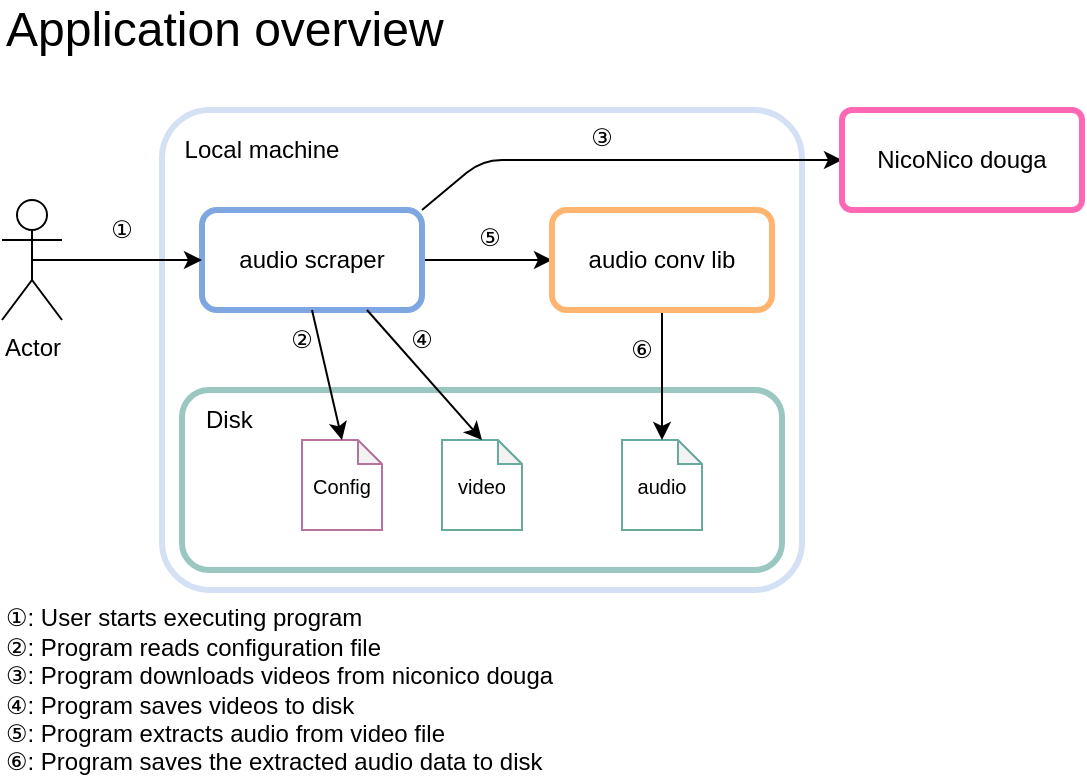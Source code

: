 <mxfile version="13.9.1" type="device"><diagram id="R2lEEEUBdFMjLlhIrx00" name="Page-1"><mxGraphModel dx="988" dy="616" grid="1" gridSize="10" guides="1" tooltips="1" connect="1" arrows="1" fold="1" page="1" pageScale="1" pageWidth="850" pageHeight="1100" math="0" shadow="0" extFonts="Permanent Marker^https://fonts.googleapis.com/css?family=Permanent+Marker"><root><mxCell id="0"/><mxCell id="1" parent="0"/><mxCell id="x89lHi3yCZCwqDI0kNVP-3" value="Actor" style="shape=umlActor;verticalLabelPosition=bottom;verticalAlign=top;html=1;outlineConnect=0;" vertex="1" parent="1"><mxGeometry x="50" y="185" width="30" height="60" as="geometry"/></mxCell><mxCell id="x89lHi3yCZCwqDI0kNVP-2" value="" style="rounded=1;arcSize=10;whiteSpace=wrap;html=1;align=center;strokeWidth=3;strokeColor=#D4E1F5;" vertex="1" parent="1"><mxGeometry x="130" y="140" width="320" height="240" as="geometry"/></mxCell><mxCell id="x89lHi3yCZCwqDI0kNVP-9" value="Local machine" style="text;html=1;strokeColor=none;fillColor=none;align=center;verticalAlign=middle;whiteSpace=wrap;rounded=0;" vertex="1" parent="1"><mxGeometry x="140" y="150" width="80" height="20" as="geometry"/></mxCell><mxCell id="x89lHi3yCZCwqDI0kNVP-10" value="" style="rounded=1;whiteSpace=wrap;html=1;strokeWidth=3;strokeColor=#9AC7BF;" vertex="1" parent="1"><mxGeometry x="140" y="280" width="300" height="90" as="geometry"/></mxCell><mxCell id="x89lHi3yCZCwqDI0kNVP-11" value="Disk" style="text;html=1;strokeColor=none;fillColor=none;align=left;verticalAlign=middle;whiteSpace=wrap;rounded=0;" vertex="1" parent="1"><mxGeometry x="150" y="285" width="50" height="20" as="geometry"/></mxCell><mxCell id="x89lHi3yCZCwqDI0kNVP-33" style="edgeStyle=orthogonalEdgeStyle;rounded=0;orthogonalLoop=1;jettySize=auto;html=1;exitX=1;exitY=0.5;exitDx=0;exitDy=0;entryX=0;entryY=0.5;entryDx=0;entryDy=0;" edge="1" parent="1" source="x89lHi3yCZCwqDI0kNVP-12" target="x89lHi3yCZCwqDI0kNVP-32"><mxGeometry relative="1" as="geometry"/></mxCell><mxCell id="x89lHi3yCZCwqDI0kNVP-12" value="audio scraper" style="rounded=1;whiteSpace=wrap;html=1;strokeWidth=3;strokeColor=#7EA6E0;" vertex="1" parent="1"><mxGeometry x="150" y="190" width="110" height="50" as="geometry"/></mxCell><mxCell id="x89lHi3yCZCwqDI0kNVP-21" value="&lt;font style=&quot;font-size: 10px&quot;&gt;Config&lt;/font&gt;" style="shape=note;whiteSpace=wrap;html=1;backgroundOutline=1;darkOpacity=0.05;strokeWidth=1;fillColor=none;gradientColor=none;size=12;strokeColor=#B5739D;" vertex="1" parent="1"><mxGeometry x="200" y="305" width="40" height="45" as="geometry"/></mxCell><mxCell id="x89lHi3yCZCwqDI0kNVP-23" value="" style="endArrow=classic;html=1;exitX=0.5;exitY=0.5;exitDx=0;exitDy=0;exitPerimeter=0;entryX=0;entryY=0.5;entryDx=0;entryDy=0;" edge="1" parent="1" source="x89lHi3yCZCwqDI0kNVP-3" target="x89lHi3yCZCwqDI0kNVP-12"><mxGeometry width="50" height="50" relative="1" as="geometry"><mxPoint x="360" y="360" as="sourcePoint"/><mxPoint x="410" y="310" as="targetPoint"/></mxGeometry></mxCell><mxCell id="x89lHi3yCZCwqDI0kNVP-26" value="" style="endArrow=classic;html=1;entryX=0.5;entryY=0;entryDx=0;entryDy=0;entryPerimeter=0;exitX=0.5;exitY=1;exitDx=0;exitDy=0;" edge="1" parent="1" source="x89lHi3yCZCwqDI0kNVP-12" target="x89lHi3yCZCwqDI0kNVP-21"><mxGeometry width="50" height="50" relative="1" as="geometry"><mxPoint x="390" y="380" as="sourcePoint"/><mxPoint x="440" y="330" as="targetPoint"/></mxGeometry></mxCell><mxCell id="x89lHi3yCZCwqDI0kNVP-27" value="" style="endArrow=classic;html=1;entryX=0;entryY=0.5;entryDx=0;entryDy=0;exitX=1;exitY=0;exitDx=0;exitDy=0;" edge="1" parent="1" source="x89lHi3yCZCwqDI0kNVP-12" target="x89lHi3yCZCwqDI0kNVP-5"><mxGeometry width="50" height="50" relative="1" as="geometry"><mxPoint x="390" y="380" as="sourcePoint"/><mxPoint x="440" y="330" as="targetPoint"/><Array as="points"><mxPoint x="290" y="165"/></Array></mxGeometry></mxCell><mxCell id="x89lHi3yCZCwqDI0kNVP-5" value="NicoNico douga" style="rounded=1;arcSize=10;whiteSpace=wrap;html=1;align=center;strokeWidth=3;strokeColor=#FF66B3;" vertex="1" parent="1"><mxGeometry x="470" y="140" width="120" height="50" as="geometry"/></mxCell><mxCell id="x89lHi3yCZCwqDI0kNVP-29" value="&lt;font style=&quot;font-size: 10px&quot;&gt;video&lt;/font&gt;" style="shape=note;whiteSpace=wrap;html=1;backgroundOutline=1;darkOpacity=0.05;strokeWidth=1;fillColor=none;gradientColor=none;size=12;strokeColor=#67AB9F;" vertex="1" parent="1"><mxGeometry x="270" y="305" width="40" height="45" as="geometry"/></mxCell><mxCell id="x89lHi3yCZCwqDI0kNVP-30" value="" style="endArrow=classic;html=1;exitX=0.75;exitY=1;exitDx=0;exitDy=0;entryX=0.5;entryY=0;entryDx=0;entryDy=0;entryPerimeter=0;" edge="1" parent="1" source="x89lHi3yCZCwqDI0kNVP-12" target="x89lHi3yCZCwqDI0kNVP-29"><mxGeometry width="50" height="50" relative="1" as="geometry"><mxPoint x="400" y="350" as="sourcePoint"/><mxPoint x="450" y="300" as="targetPoint"/></mxGeometry></mxCell><mxCell id="x89lHi3yCZCwqDI0kNVP-31" value="&lt;font style=&quot;font-size: 10px&quot;&gt;audio&lt;/font&gt;" style="shape=note;whiteSpace=wrap;html=1;backgroundOutline=1;darkOpacity=0.05;strokeWidth=1;fillColor=none;gradientColor=none;size=12;strokeColor=#67AB9F;" vertex="1" parent="1"><mxGeometry x="360" y="305" width="40" height="45" as="geometry"/></mxCell><mxCell id="x89lHi3yCZCwqDI0kNVP-34" style="edgeStyle=orthogonalEdgeStyle;rounded=0;orthogonalLoop=1;jettySize=auto;html=1;exitX=0.5;exitY=1;exitDx=0;exitDy=0;entryX=0.5;entryY=0;entryDx=0;entryDy=0;entryPerimeter=0;" edge="1" parent="1" source="x89lHi3yCZCwqDI0kNVP-32" target="x89lHi3yCZCwqDI0kNVP-31"><mxGeometry relative="1" as="geometry"/></mxCell><mxCell id="x89lHi3yCZCwqDI0kNVP-32" value="audio conv lib" style="rounded=1;whiteSpace=wrap;html=1;strokeWidth=3;strokeColor=#FFB570;" vertex="1" parent="1"><mxGeometry x="325" y="190" width="110" height="50" as="geometry"/></mxCell><mxCell id="x89lHi3yCZCwqDI0kNVP-35" value="①" style="text;html=1;strokeColor=none;fillColor=none;align=center;verticalAlign=middle;whiteSpace=wrap;rounded=0;" vertex="1" parent="1"><mxGeometry x="100" y="190" width="20" height="20" as="geometry"/></mxCell><mxCell id="x89lHi3yCZCwqDI0kNVP-36" value="②" style="text;html=1;strokeColor=none;fillColor=none;align=center;verticalAlign=middle;whiteSpace=wrap;rounded=0;" vertex="1" parent="1"><mxGeometry x="190" y="245" width="20" height="20" as="geometry"/></mxCell><mxCell id="x89lHi3yCZCwqDI0kNVP-37" value="③" style="text;html=1;strokeColor=none;fillColor=none;align=center;verticalAlign=middle;whiteSpace=wrap;rounded=0;" vertex="1" parent="1"><mxGeometry x="340" y="144" width="20" height="20" as="geometry"/></mxCell><mxCell id="x89lHi3yCZCwqDI0kNVP-38" value="④" style="text;html=1;strokeColor=none;fillColor=none;align=center;verticalAlign=middle;whiteSpace=wrap;rounded=0;" vertex="1" parent="1"><mxGeometry x="250" y="245" width="20" height="20" as="geometry"/></mxCell><mxCell id="x89lHi3yCZCwqDI0kNVP-39" value="⑤" style="text;html=1;strokeColor=none;fillColor=none;align=center;verticalAlign=middle;whiteSpace=wrap;rounded=0;" vertex="1" parent="1"><mxGeometry x="284" y="194" width="20" height="20" as="geometry"/></mxCell><mxCell id="x89lHi3yCZCwqDI0kNVP-40" value="⑥" style="text;html=1;strokeColor=none;fillColor=none;align=center;verticalAlign=middle;whiteSpace=wrap;rounded=0;" vertex="1" parent="1"><mxGeometry x="360" y="250" width="20" height="20" as="geometry"/></mxCell><mxCell id="x89lHi3yCZCwqDI0kNVP-41" value="Application overview" style="text;html=1;strokeColor=none;fillColor=none;align=left;verticalAlign=middle;whiteSpace=wrap;rounded=0;fontSize=24;" vertex="1" parent="1"><mxGeometry x="50" y="90" width="230" height="20" as="geometry"/></mxCell><mxCell id="x89lHi3yCZCwqDI0kNVP-43" value="①: User starts executing program&lt;br&gt;②: Program reads configuration file&lt;br&gt;③: Program downloads videos from niconico douga&lt;br&gt;④: Program saves videos to disk&lt;br&gt;⑤: Program extracts audio from video file&lt;br&gt;⑥: Program saves the extracted audio data to disk" style="text;html=1;strokeColor=none;fillColor=none;align=left;verticalAlign=middle;whiteSpace=wrap;rounded=0;fontSize=12;" vertex="1" parent="1"><mxGeometry x="50" y="390" width="370" height="80" as="geometry"/></mxCell></root></mxGraphModel></diagram></mxfile>